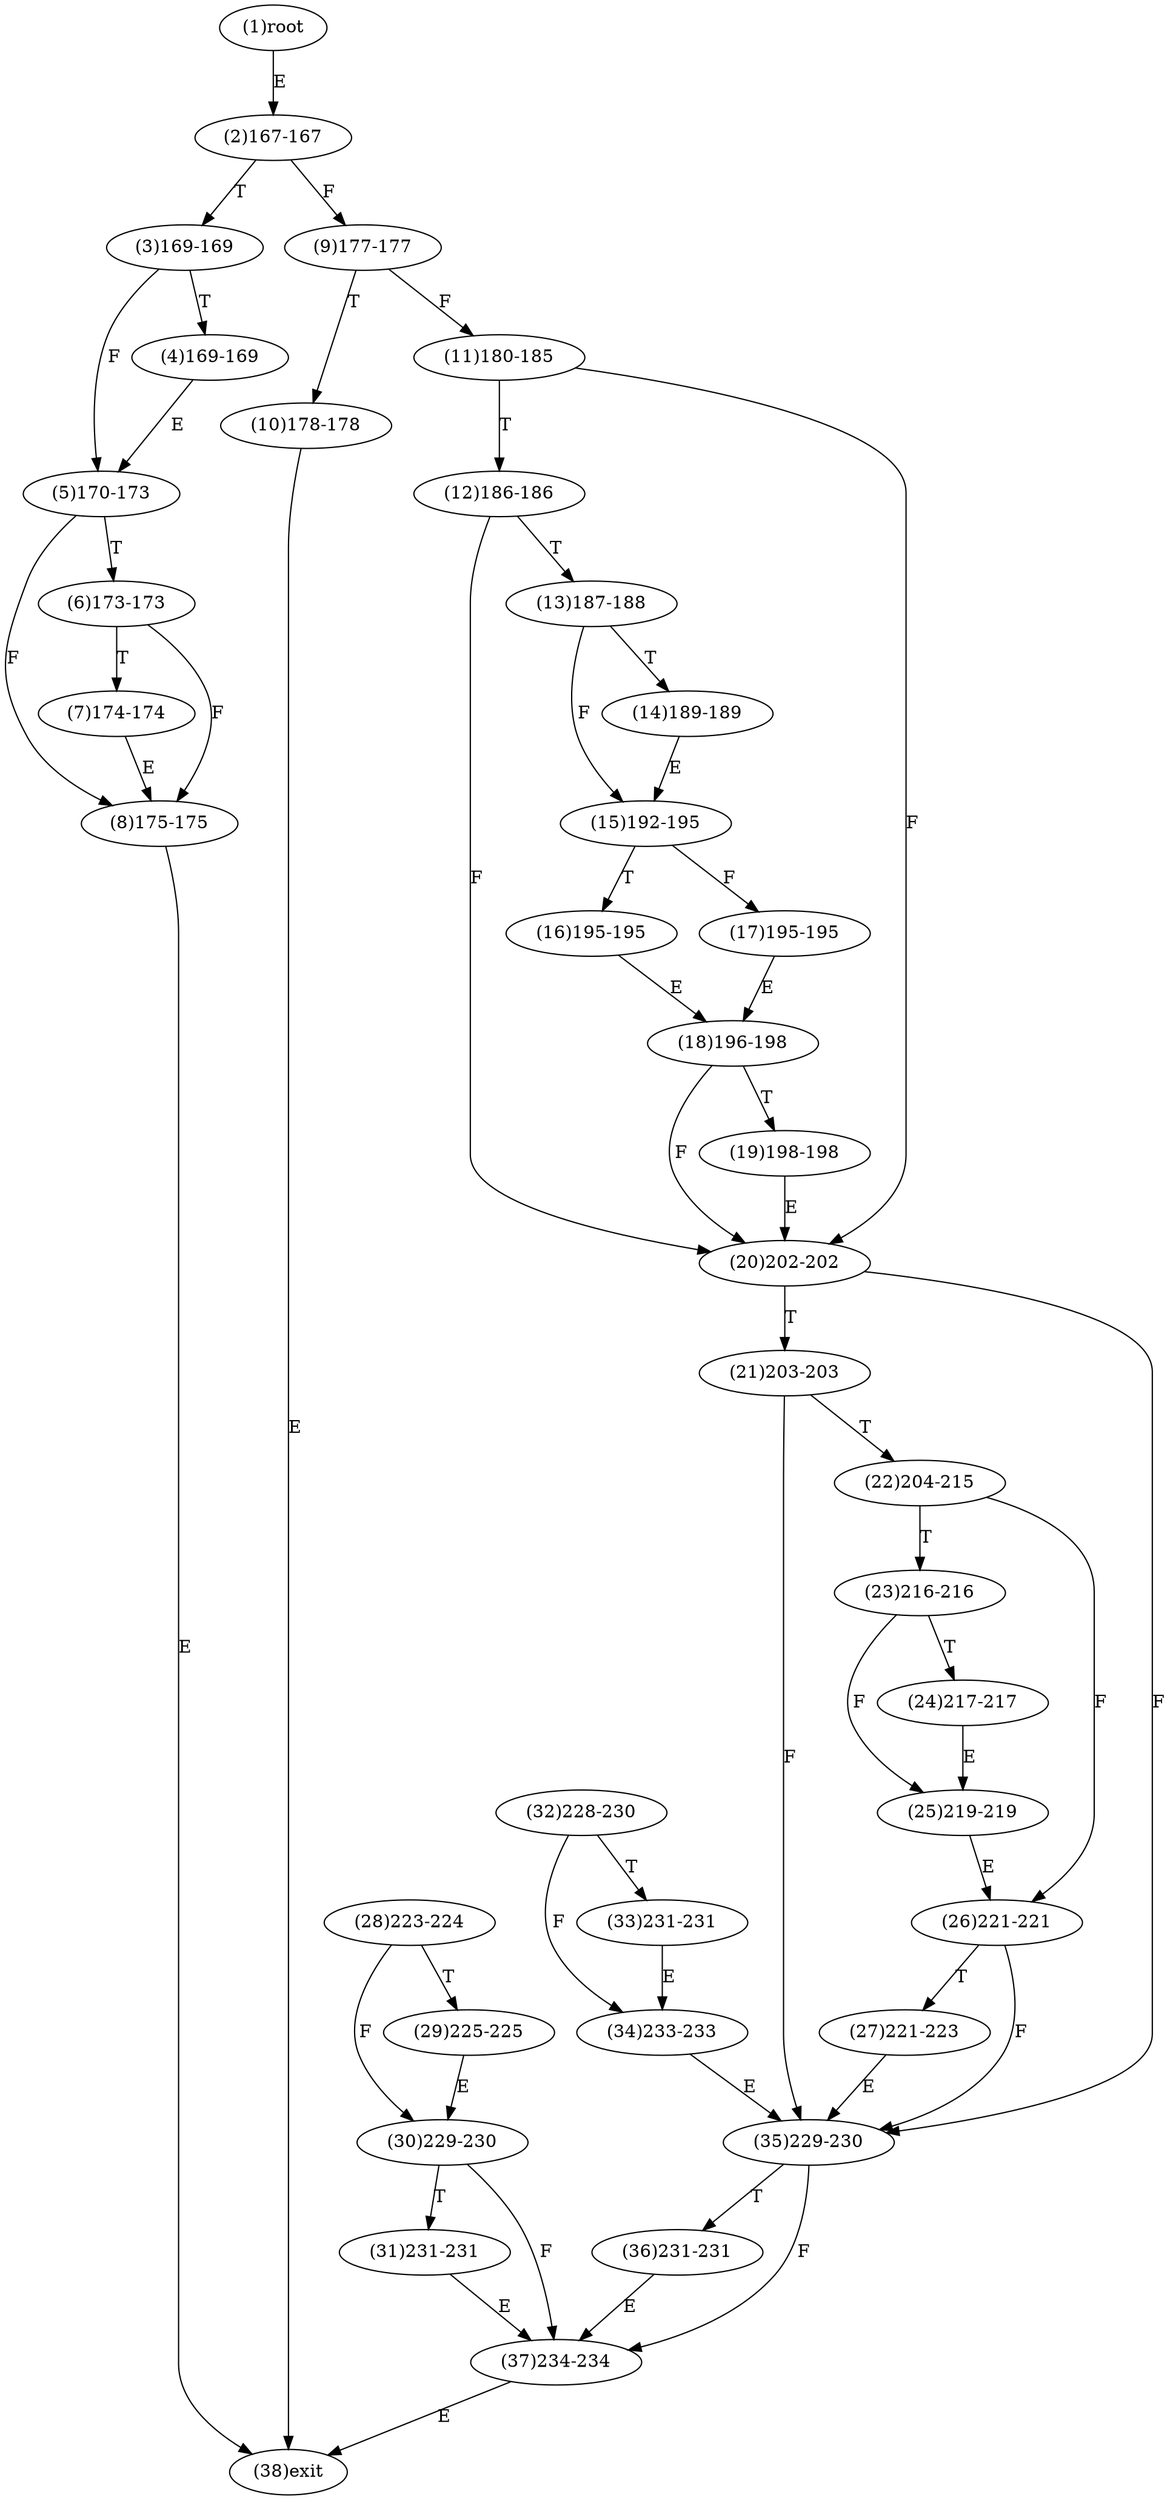 digraph "" { 
1[ label="(1)root"];
2[ label="(2)167-167"];
3[ label="(3)169-169"];
4[ label="(4)169-169"];
5[ label="(5)170-173"];
6[ label="(6)173-173"];
7[ label="(7)174-174"];
8[ label="(8)175-175"];
9[ label="(9)177-177"];
10[ label="(10)178-178"];
11[ label="(11)180-185"];
12[ label="(12)186-186"];
13[ label="(13)187-188"];
14[ label="(14)189-189"];
15[ label="(15)192-195"];
17[ label="(17)195-195"];
16[ label="(16)195-195"];
19[ label="(19)198-198"];
18[ label="(18)196-198"];
21[ label="(21)203-203"];
20[ label="(20)202-202"];
23[ label="(23)216-216"];
22[ label="(22)204-215"];
25[ label="(25)219-219"];
24[ label="(24)217-217"];
27[ label="(27)221-223"];
26[ label="(26)221-221"];
29[ label="(29)225-225"];
28[ label="(28)223-224"];
31[ label="(31)231-231"];
30[ label="(30)229-230"];
34[ label="(34)233-233"];
35[ label="(35)229-230"];
32[ label="(32)228-230"];
33[ label="(33)231-231"];
38[ label="(38)exit"];
36[ label="(36)231-231"];
37[ label="(37)234-234"];
1->2[ label="E"];
2->9[ label="F"];
2->3[ label="T"];
3->5[ label="F"];
3->4[ label="T"];
4->5[ label="E"];
5->8[ label="F"];
5->6[ label="T"];
6->8[ label="F"];
6->7[ label="T"];
7->8[ label="E"];
8->38[ label="E"];
9->11[ label="F"];
9->10[ label="T"];
10->38[ label="E"];
11->20[ label="F"];
11->12[ label="T"];
12->20[ label="F"];
12->13[ label="T"];
13->15[ label="F"];
13->14[ label="T"];
14->15[ label="E"];
15->17[ label="F"];
15->16[ label="T"];
16->18[ label="E"];
17->18[ label="E"];
18->20[ label="F"];
18->19[ label="T"];
19->20[ label="E"];
20->35[ label="F"];
20->21[ label="T"];
21->35[ label="F"];
21->22[ label="T"];
22->26[ label="F"];
22->23[ label="T"];
23->25[ label="F"];
23->24[ label="T"];
24->25[ label="E"];
25->26[ label="E"];
26->35[ label="F"];
26->27[ label="T"];
27->35[ label="E"];
28->30[ label="F"];
28->29[ label="T"];
29->30[ label="E"];
30->37[ label="F"];
30->31[ label="T"];
31->37[ label="E"];
32->34[ label="F"];
32->33[ label="T"];
33->34[ label="E"];
34->35[ label="E"];
35->37[ label="F"];
35->36[ label="T"];
36->37[ label="E"];
37->38[ label="E"];
}